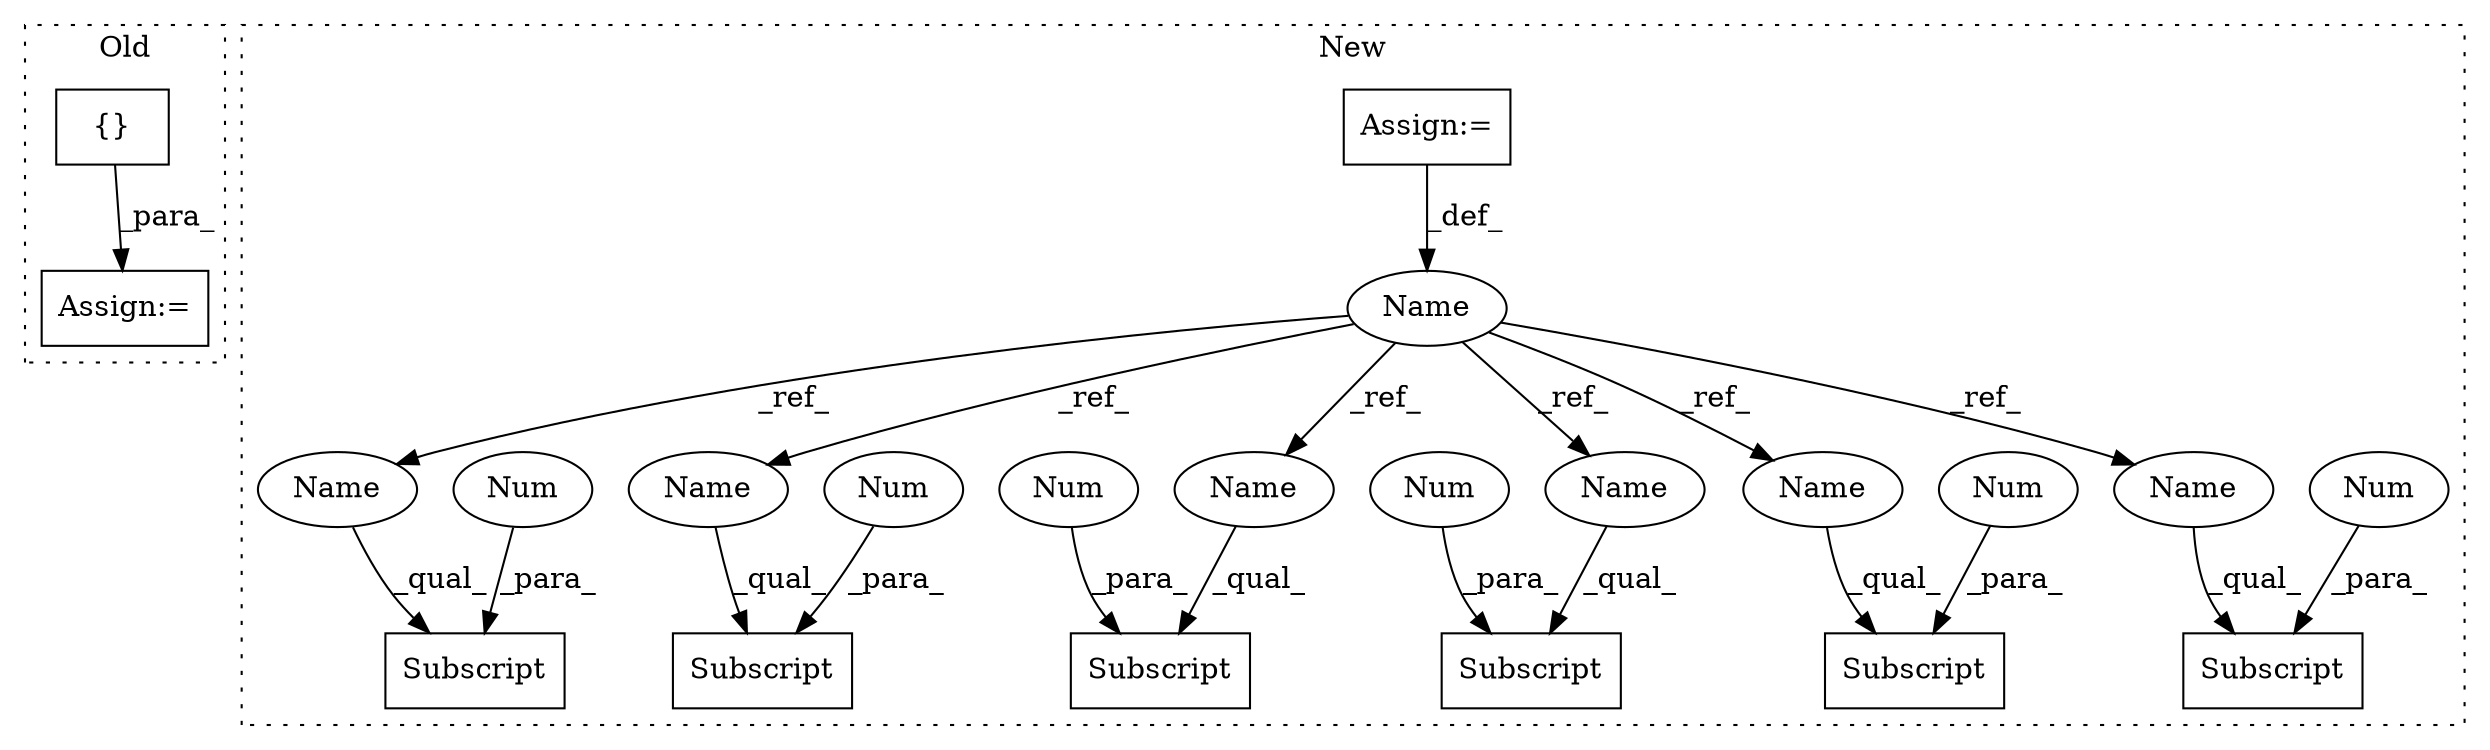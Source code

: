 digraph G {
subgraph cluster0 {
1 [label="{}" a="95" s="1205,1307" l="14,10" shape="box"];
4 [label="Assign:=" a="68" s="1518" l="3" shape="box"];
label = "Old";
style="dotted";
}
subgraph cluster1 {
2 [label="Subscript" a="63" s="1727,0" l="21,0" shape="box"];
3 [label="Num" a="76" s="1746" l="1" shape="ellipse"];
5 [label="Name" a="87" s="579" l="18" shape="ellipse"];
6 [label="Subscript" a="63" s="1704,0" l="21,0" shape="box"];
7 [label="Num" a="76" s="1723" l="1" shape="ellipse"];
8 [label="Assign:=" a="68" s="597" l="3" shape="box"];
9 [label="Subscript" a="63" s="1583,0" l="21,0" shape="box"];
10 [label="Num" a="76" s="1602" l="1" shape="ellipse"];
11 [label="Subscript" a="63" s="1395,0" l="21,0" shape="box"];
12 [label="Num" a="76" s="1414" l="1" shape="ellipse"];
13 [label="Subscript" a="63" s="1545,0" l="21,0" shape="box"];
14 [label="Num" a="76" s="1564" l="1" shape="ellipse"];
15 [label="Subscript" a="63" s="1945,0" l="21,0" shape="box"];
16 [label="Num" a="76" s="1964" l="1" shape="ellipse"];
17 [label="Name" a="87" s="1545" l="18" shape="ellipse"];
18 [label="Name" a="87" s="1727" l="18" shape="ellipse"];
19 [label="Name" a="87" s="1395" l="18" shape="ellipse"];
20 [label="Name" a="87" s="1704" l="18" shape="ellipse"];
21 [label="Name" a="87" s="1583" l="18" shape="ellipse"];
22 [label="Name" a="87" s="1945" l="18" shape="ellipse"];
label = "New";
style="dotted";
}
1 -> 4 [label="_para_"];
3 -> 2 [label="_para_"];
5 -> 22 [label="_ref_"];
5 -> 17 [label="_ref_"];
5 -> 19 [label="_ref_"];
5 -> 18 [label="_ref_"];
5 -> 21 [label="_ref_"];
5 -> 20 [label="_ref_"];
7 -> 6 [label="_para_"];
8 -> 5 [label="_def_"];
10 -> 9 [label="_para_"];
12 -> 11 [label="_para_"];
14 -> 13 [label="_para_"];
16 -> 15 [label="_para_"];
17 -> 13 [label="_qual_"];
18 -> 2 [label="_qual_"];
19 -> 11 [label="_qual_"];
20 -> 6 [label="_qual_"];
21 -> 9 [label="_qual_"];
22 -> 15 [label="_qual_"];
}